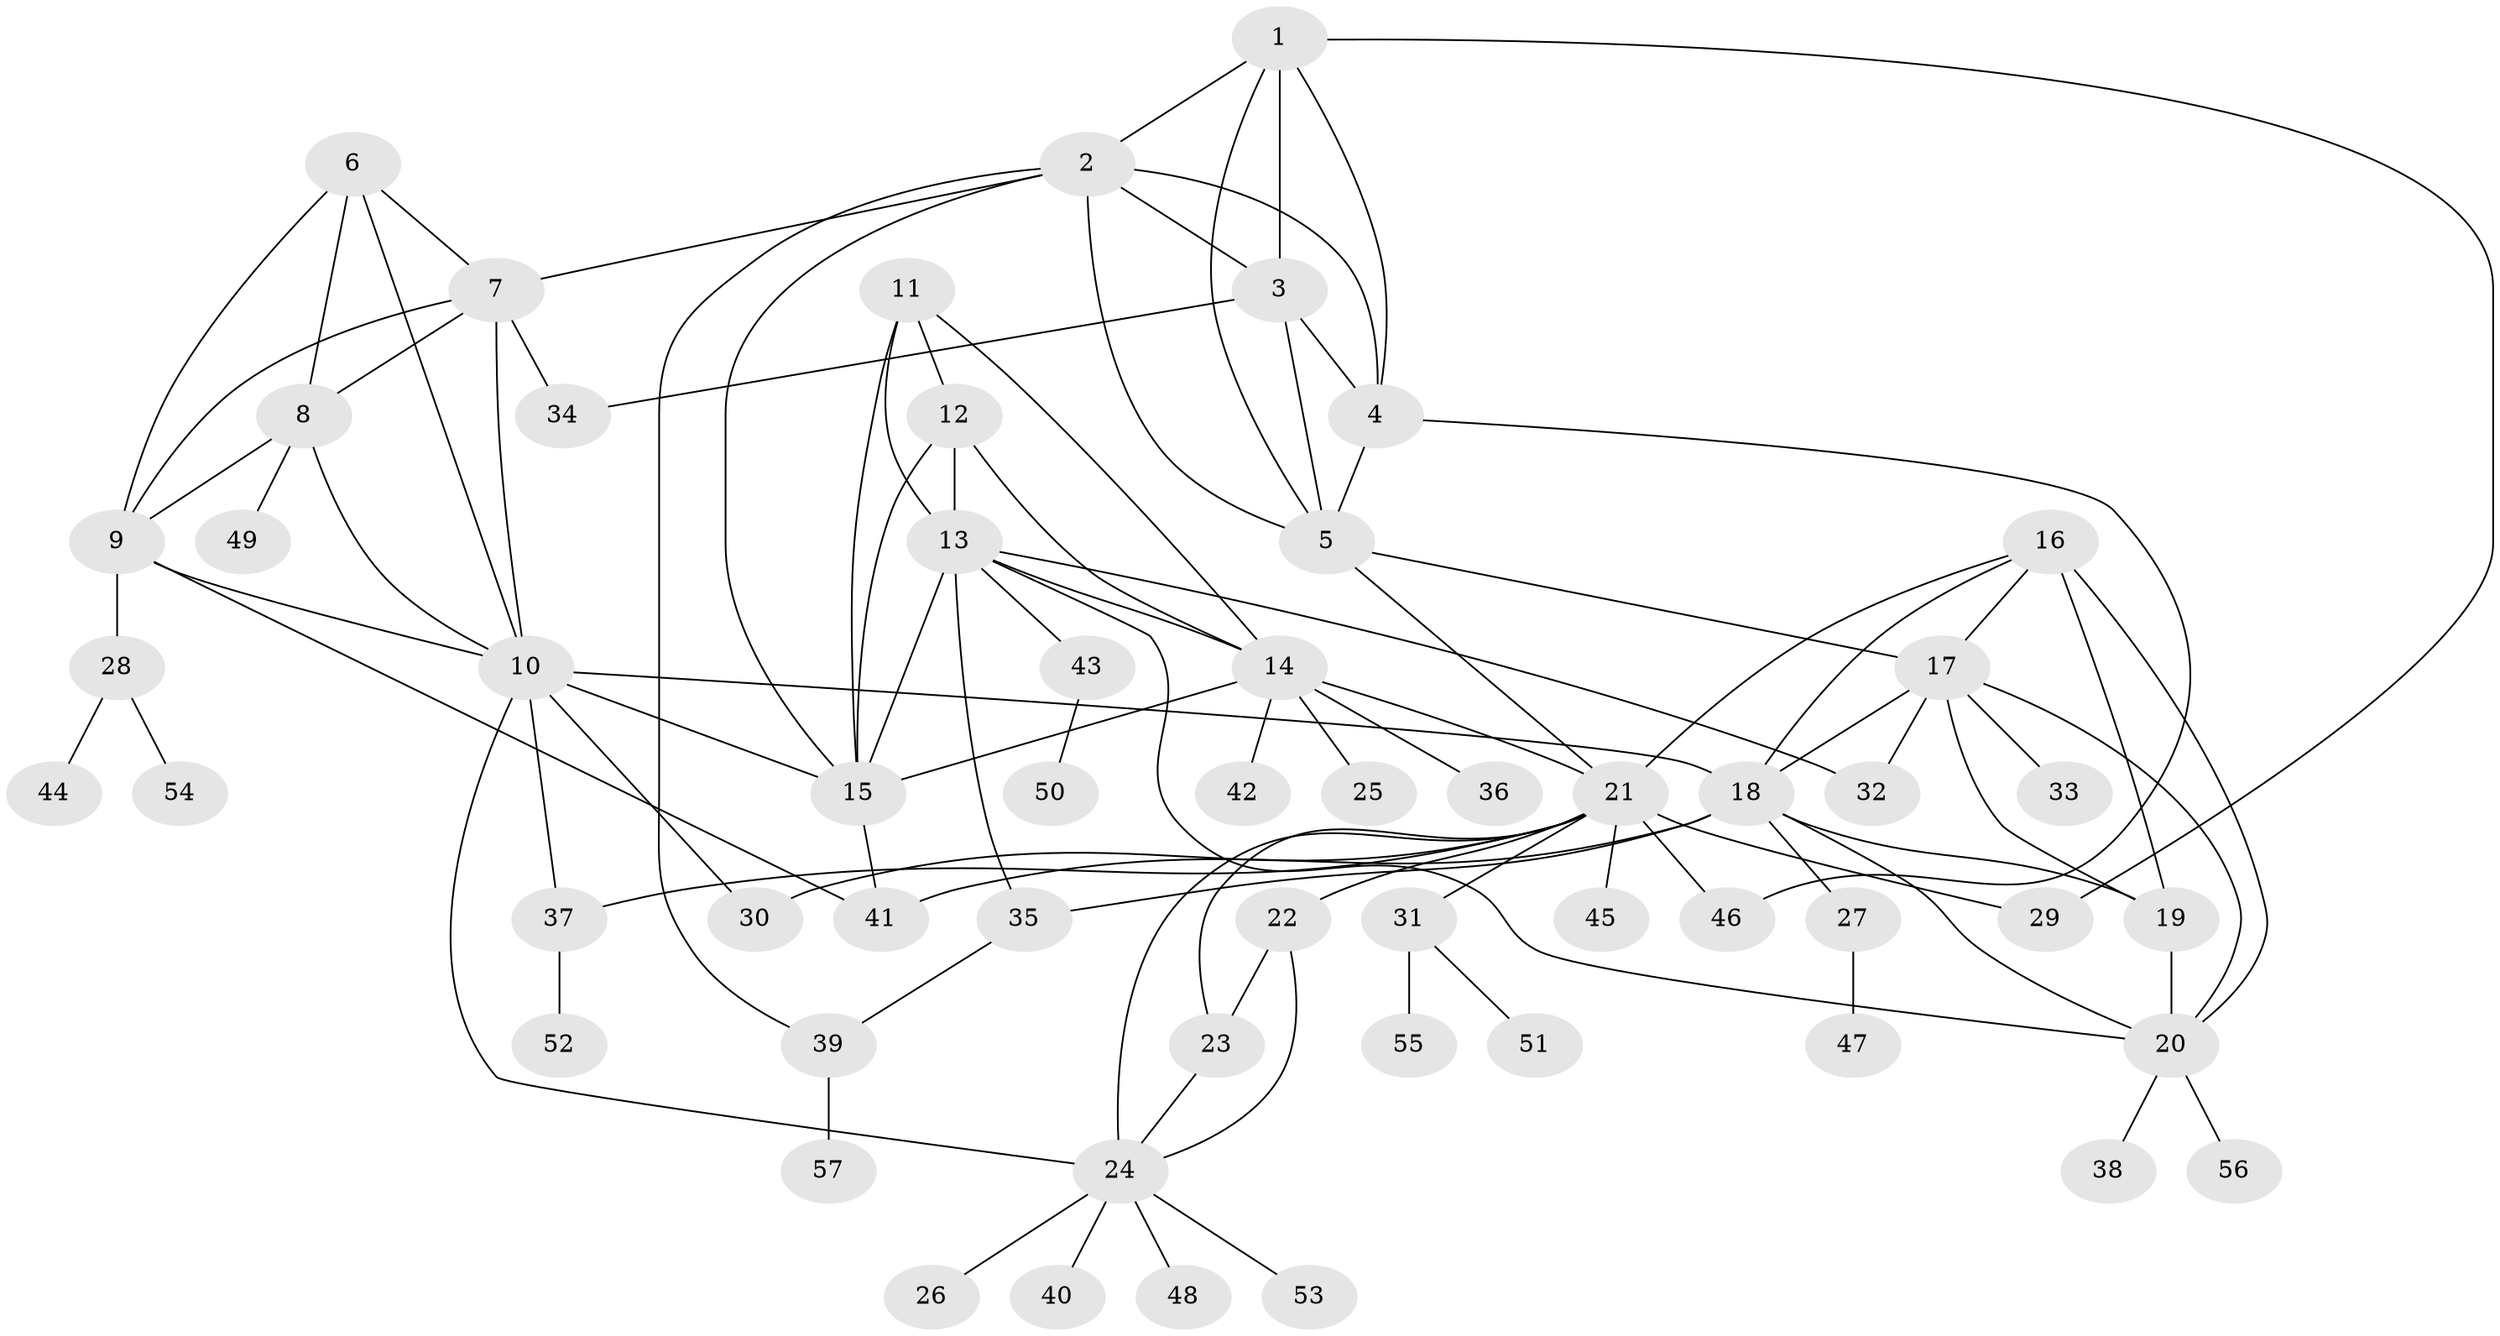 // original degree distribution, {8: 0.02631578947368421, 10: 0.03508771929824561, 6: 0.03508771929824561, 7: 0.03508771929824561, 5: 0.043859649122807015, 12: 0.017543859649122806, 9: 0.017543859649122806, 11: 0.008771929824561403, 2: 0.14035087719298245, 1: 0.5701754385964912, 3: 0.043859649122807015, 4: 0.02631578947368421}
// Generated by graph-tools (version 1.1) at 2025/37/03/09/25 02:37:45]
// undirected, 57 vertices, 99 edges
graph export_dot {
graph [start="1"]
  node [color=gray90,style=filled];
  1;
  2;
  3;
  4;
  5;
  6;
  7;
  8;
  9;
  10;
  11;
  12;
  13;
  14;
  15;
  16;
  17;
  18;
  19;
  20;
  21;
  22;
  23;
  24;
  25;
  26;
  27;
  28;
  29;
  30;
  31;
  32;
  33;
  34;
  35;
  36;
  37;
  38;
  39;
  40;
  41;
  42;
  43;
  44;
  45;
  46;
  47;
  48;
  49;
  50;
  51;
  52;
  53;
  54;
  55;
  56;
  57;
  1 -- 2 [weight=1.0];
  1 -- 3 [weight=3.0];
  1 -- 4 [weight=1.0];
  1 -- 5 [weight=1.0];
  1 -- 29 [weight=1.0];
  2 -- 3 [weight=1.0];
  2 -- 4 [weight=1.0];
  2 -- 5 [weight=1.0];
  2 -- 7 [weight=1.0];
  2 -- 15 [weight=1.0];
  2 -- 39 [weight=1.0];
  3 -- 4 [weight=1.0];
  3 -- 5 [weight=1.0];
  3 -- 34 [weight=6.0];
  4 -- 5 [weight=1.0];
  4 -- 46 [weight=1.0];
  5 -- 17 [weight=1.0];
  5 -- 21 [weight=1.0];
  6 -- 7 [weight=1.0];
  6 -- 8 [weight=1.0];
  6 -- 9 [weight=1.0];
  6 -- 10 [weight=1.0];
  7 -- 8 [weight=1.0];
  7 -- 9 [weight=1.0];
  7 -- 10 [weight=1.0];
  7 -- 34 [weight=1.0];
  8 -- 9 [weight=1.0];
  8 -- 10 [weight=1.0];
  8 -- 49 [weight=1.0];
  9 -- 10 [weight=1.0];
  9 -- 28 [weight=1.0];
  9 -- 41 [weight=1.0];
  10 -- 15 [weight=1.0];
  10 -- 18 [weight=1.0];
  10 -- 24 [weight=1.0];
  10 -- 30 [weight=3.0];
  10 -- 37 [weight=1.0];
  11 -- 12 [weight=1.0];
  11 -- 13 [weight=1.0];
  11 -- 14 [weight=1.0];
  11 -- 15 [weight=1.0];
  12 -- 13 [weight=1.0];
  12 -- 14 [weight=1.0];
  12 -- 15 [weight=6.0];
  13 -- 14 [weight=1.0];
  13 -- 15 [weight=1.0];
  13 -- 20 [weight=1.0];
  13 -- 32 [weight=1.0];
  13 -- 35 [weight=1.0];
  13 -- 43 [weight=1.0];
  14 -- 15 [weight=1.0];
  14 -- 21 [weight=1.0];
  14 -- 25 [weight=1.0];
  14 -- 36 [weight=1.0];
  14 -- 42 [weight=2.0];
  15 -- 41 [weight=1.0];
  16 -- 17 [weight=1.0];
  16 -- 18 [weight=1.0];
  16 -- 19 [weight=2.0];
  16 -- 20 [weight=1.0];
  16 -- 21 [weight=1.0];
  17 -- 18 [weight=1.0];
  17 -- 19 [weight=1.0];
  17 -- 20 [weight=1.0];
  17 -- 32 [weight=2.0];
  17 -- 33 [weight=1.0];
  18 -- 19 [weight=1.0];
  18 -- 20 [weight=1.0];
  18 -- 27 [weight=1.0];
  18 -- 35 [weight=4.0];
  18 -- 41 [weight=1.0];
  19 -- 20 [weight=1.0];
  20 -- 38 [weight=1.0];
  20 -- 56 [weight=1.0];
  21 -- 22 [weight=2.0];
  21 -- 23 [weight=2.0];
  21 -- 24 [weight=2.0];
  21 -- 29 [weight=1.0];
  21 -- 30 [weight=1.0];
  21 -- 31 [weight=1.0];
  21 -- 37 [weight=1.0];
  21 -- 45 [weight=1.0];
  21 -- 46 [weight=1.0];
  22 -- 23 [weight=1.0];
  22 -- 24 [weight=1.0];
  23 -- 24 [weight=1.0];
  24 -- 26 [weight=1.0];
  24 -- 40 [weight=1.0];
  24 -- 48 [weight=1.0];
  24 -- 53 [weight=1.0];
  27 -- 47 [weight=1.0];
  28 -- 44 [weight=1.0];
  28 -- 54 [weight=1.0];
  31 -- 51 [weight=1.0];
  31 -- 55 [weight=1.0];
  35 -- 39 [weight=1.0];
  37 -- 52 [weight=1.0];
  39 -- 57 [weight=1.0];
  43 -- 50 [weight=1.0];
}
